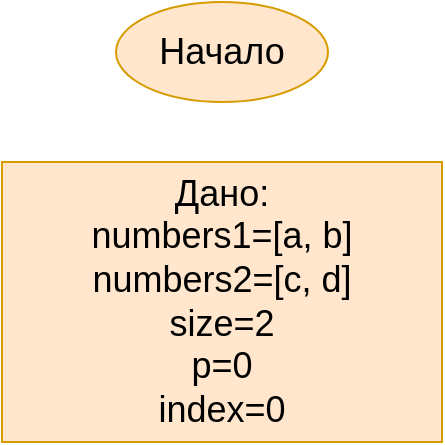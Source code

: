 <mxfile version="20.8.20" type="device"><diagram id="C5RBs43oDa-KdzZeNtuy" name="Page-1"><mxGraphModel dx="1434" dy="707" grid="1" gridSize="10" guides="1" tooltips="1" connect="1" arrows="1" fold="1" page="1" pageScale="1" pageWidth="827" pageHeight="1169" math="0" shadow="0"><root><mxCell id="WIyWlLk6GJQsqaUBKTNV-0"/><mxCell id="WIyWlLk6GJQsqaUBKTNV-1" parent="WIyWlLk6GJQsqaUBKTNV-0"/><mxCell id="jw21-m0BCbUl6F4_Gv26-0" value="Начало" style="ellipse;whiteSpace=wrap;html=1;glass=0;fontSize=18;labelBackgroundColor=none;fillColor=#ffe6cc;strokeColor=#d79b00;" vertex="1" parent="WIyWlLk6GJQsqaUBKTNV-1"><mxGeometry x="308" y="40" width="106" height="50" as="geometry"/></mxCell><mxCell id="jw21-m0BCbUl6F4_Gv26-1" value="Дано:&lt;br&gt;numbers1=[a, b]&lt;br&gt;numbers2=[с, d]&lt;br&gt;size=2&lt;br&gt;p=0&lt;br&gt;index=0" style="whiteSpace=wrap;html=1;fontSize=18;fillColor=#ffe6cc;strokeColor=#d79b00;glass=0;labelBackgroundColor=none;" vertex="1" parent="WIyWlLk6GJQsqaUBKTNV-1"><mxGeometry x="251" y="120" width="220" height="140" as="geometry"/></mxCell></root></mxGraphModel></diagram></mxfile>
